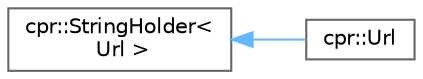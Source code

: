 digraph "Graphical Class Hierarchy"
{
 // INTERACTIVE_SVG=YES
 // LATEX_PDF_SIZE
  bgcolor="transparent";
  edge [fontname=Helvetica,fontsize=10,labelfontname=Helvetica,labelfontsize=10];
  node [fontname=Helvetica,fontsize=10,shape=box,height=0.2,width=0.4];
  rankdir="LR";
  Node0 [id="Node000000",label="cpr::StringHolder\<\l Url \>",height=0.2,width=0.4,color="grey40", fillcolor="white", style="filled",URL="$a00725.html",tooltip=" "];
  Node0 -> Node1 [id="edge11_Node000000_Node000001",dir="back",color="steelblue1",style="solid",tooltip=" "];
  Node1 [id="Node000001",label="cpr::Url",height=0.2,width=0.4,color="grey40", fillcolor="white", style="filled",URL="$a00729.html",tooltip=" "];
}
